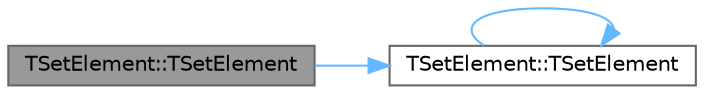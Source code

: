 digraph "TSetElement::TSetElement"
{
 // INTERACTIVE_SVG=YES
 // LATEX_PDF_SIZE
  bgcolor="transparent";
  edge [fontname=Helvetica,fontsize=10,labelfontname=Helvetica,labelfontsize=10];
  node [fontname=Helvetica,fontsize=10,shape=box,height=0.2,width=0.4];
  rankdir="LR";
  Node1 [id="Node000001",label="TSetElement::TSetElement",height=0.2,width=0.4,color="gray40", fillcolor="grey60", style="filled", fontcolor="black",tooltip=" "];
  Node1 -> Node2 [id="edge1_Node000001_Node000002",color="steelblue1",style="solid",tooltip=" "];
  Node2 [id="Node000002",label="TSetElement::TSetElement",height=0.2,width=0.4,color="grey40", fillcolor="white", style="filled",URL="$db/d03/classTSetElement.html#a86a81d133e748e8ffaf09d7cc779235a",tooltip="Default constructor."];
  Node2 -> Node2 [id="edge2_Node000002_Node000002",color="steelblue1",style="solid",tooltip=" "];
}
